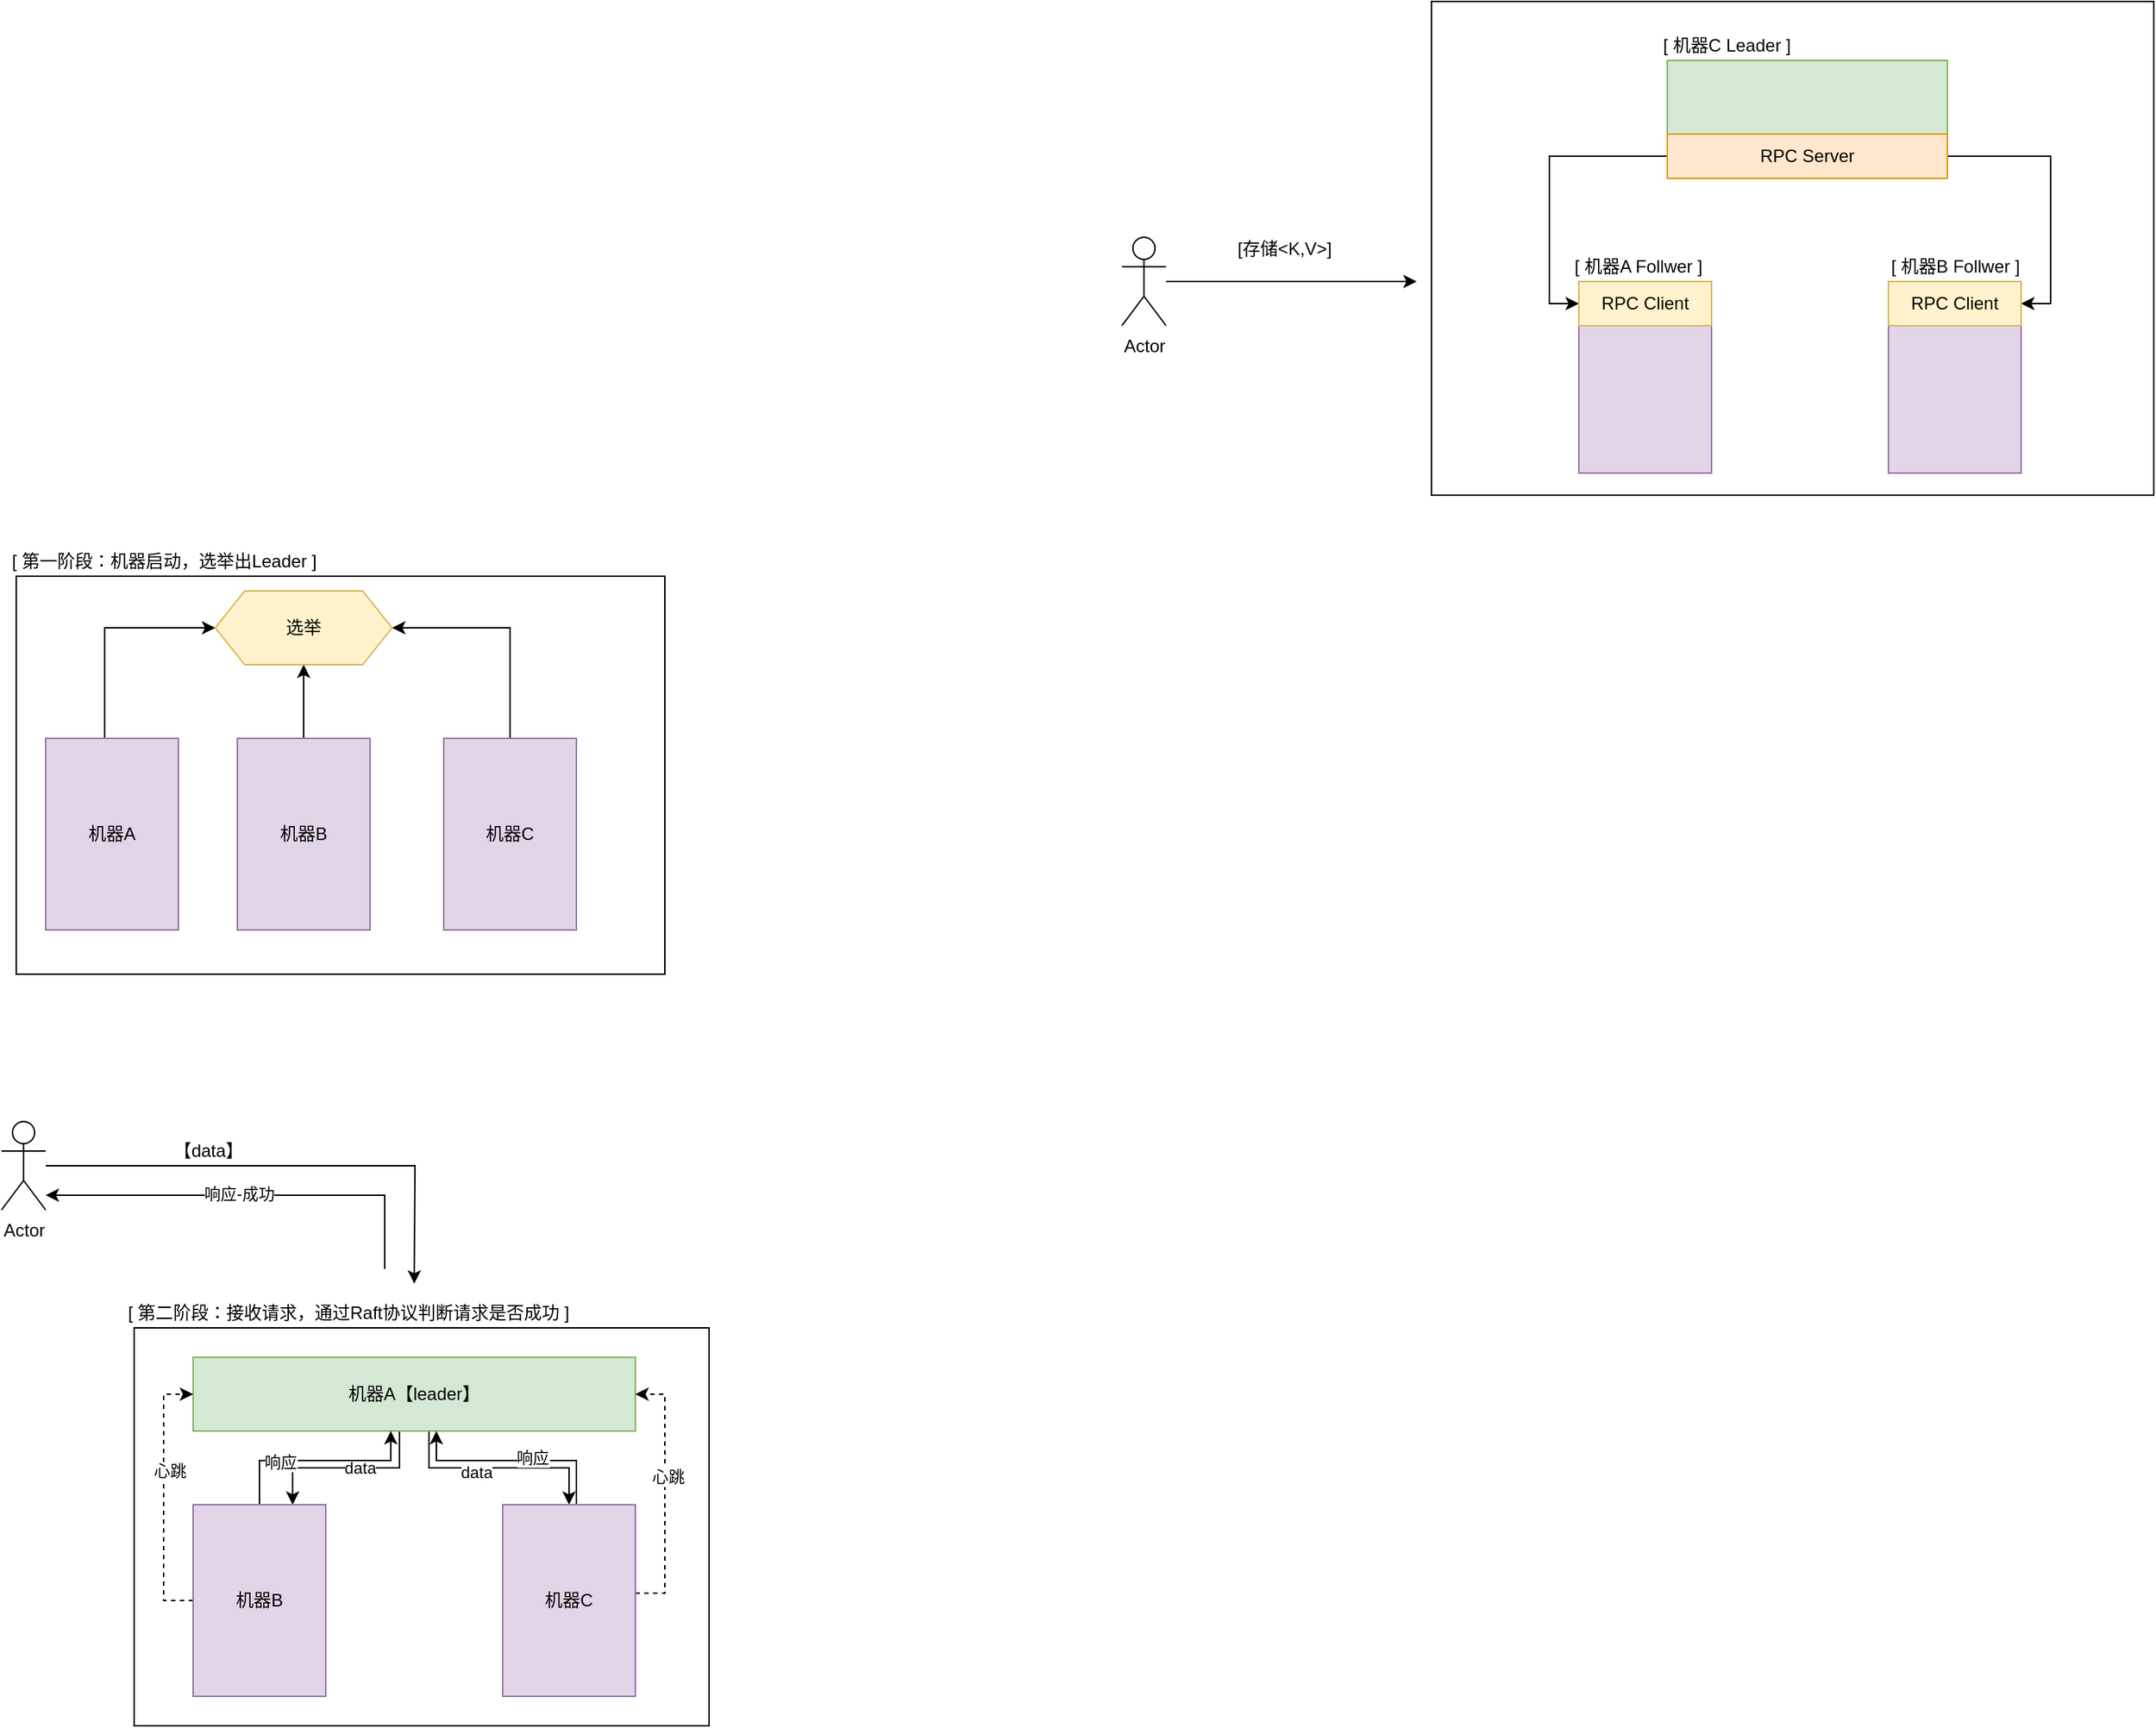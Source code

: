 <mxfile version="13.9.9" type="device"><diagram id="gsy1zugFSLHnaJautars" name="整体设计"><mxGraphModel dx="2249" dy="822" grid="1" gridSize="10" guides="1" tooltips="1" connect="1" arrows="1" fold="1" page="1" pageScale="1" pageWidth="827" pageHeight="1169" math="0" shadow="0"><root><mxCell id="0"/><mxCell id="1" parent="0"/><mxCell id="JlbXI1YWV6PHlo3t66gQ-23" style="edgeStyle=orthogonalEdgeStyle;rounded=0;orthogonalLoop=1;jettySize=auto;html=1;" parent="1" source="LaHv6G9qMAcgMCLgl_09-1" edge="1"><mxGeometry relative="1" as="geometry"><mxPoint x="-510" y="1120" as="targetPoint"/></mxGeometry></mxCell><mxCell id="LaHv6G9qMAcgMCLgl_09-1" value="Actor" style="shape=umlActor;verticalLabelPosition=bottom;verticalAlign=top;html=1;outlineConnect=0;" parent="1" vertex="1"><mxGeometry x="-790" y="1010" width="30" height="60" as="geometry"/></mxCell><mxCell id="LaHv6G9qMAcgMCLgl_09-2" value="" style="rounded=0;whiteSpace=wrap;html=1;" parent="1" vertex="1"><mxGeometry x="180" y="250" width="490" height="335" as="geometry"/></mxCell><mxCell id="LaHv6G9qMAcgMCLgl_09-5" value="" style="rounded=0;whiteSpace=wrap;html=1;fillColor=#e1d5e7;strokeColor=#9673a6;" parent="1" vertex="1"><mxGeometry x="280" y="440" width="90" height="130" as="geometry"/></mxCell><mxCell id="LaHv6G9qMAcgMCLgl_09-6" value="[ 机器A Follwer ]" style="text;html=1;align=center;verticalAlign=middle;resizable=0;points=[];autosize=1;" parent="1" vertex="1"><mxGeometry x="270" y="420" width="100" height="20" as="geometry"/></mxCell><mxCell id="LaHv6G9qMAcgMCLgl_09-7" value="" style="rounded=0;whiteSpace=wrap;html=1;fillColor=#e1d5e7;strokeColor=#9673a6;" parent="1" vertex="1"><mxGeometry x="490" y="440" width="90" height="130" as="geometry"/></mxCell><mxCell id="LaHv6G9qMAcgMCLgl_09-8" value="[ 机器B Follwer ]" style="text;html=1;align=center;verticalAlign=middle;resizable=0;points=[];autosize=1;" parent="1" vertex="1"><mxGeometry x="485" y="420" width="100" height="20" as="geometry"/></mxCell><mxCell id="LaHv6G9qMAcgMCLgl_09-11" value="" style="rounded=0;whiteSpace=wrap;html=1;fillColor=#d5e8d4;strokeColor=#82b366;" parent="1" vertex="1"><mxGeometry x="340" y="290" width="190" height="80" as="geometry"/></mxCell><mxCell id="LaHv6G9qMAcgMCLgl_09-12" value="[ 机器C Leader ]" style="text;html=1;align=center;verticalAlign=middle;resizable=0;points=[];autosize=1;" parent="1" vertex="1"><mxGeometry x="330" y="270" width="100" height="20" as="geometry"/></mxCell><mxCell id="LaHv6G9qMAcgMCLgl_09-16" style="edgeStyle=orthogonalEdgeStyle;rounded=0;orthogonalLoop=1;jettySize=auto;html=1;entryX=0;entryY=0.5;entryDx=0;entryDy=0;" parent="1" source="LaHv6G9qMAcgMCLgl_09-13" target="LaHv6G9qMAcgMCLgl_09-14" edge="1"><mxGeometry relative="1" as="geometry"><Array as="points"><mxPoint x="260" y="355"/><mxPoint x="260" y="455"/></Array></mxGeometry></mxCell><mxCell id="LaHv6G9qMAcgMCLgl_09-17" style="edgeStyle=orthogonalEdgeStyle;rounded=0;orthogonalLoop=1;jettySize=auto;html=1;entryX=1;entryY=0.5;entryDx=0;entryDy=0;" parent="1" source="LaHv6G9qMAcgMCLgl_09-13" target="LaHv6G9qMAcgMCLgl_09-15" edge="1"><mxGeometry relative="1" as="geometry"><Array as="points"><mxPoint x="600" y="355"/><mxPoint x="600" y="455"/></Array></mxGeometry></mxCell><mxCell id="LaHv6G9qMAcgMCLgl_09-13" value="RPC Server" style="rounded=0;whiteSpace=wrap;html=1;fillColor=#ffe6cc;strokeColor=#d79b00;" parent="1" vertex="1"><mxGeometry x="340" y="340" width="190" height="30" as="geometry"/></mxCell><mxCell id="LaHv6G9qMAcgMCLgl_09-14" value="RPC Client" style="rounded=0;whiteSpace=wrap;html=1;fillColor=#fff2cc;strokeColor=#d6b656;" parent="1" vertex="1"><mxGeometry x="280" y="440" width="90" height="30" as="geometry"/></mxCell><mxCell id="LaHv6G9qMAcgMCLgl_09-15" value="RPC Client" style="rounded=0;whiteSpace=wrap;html=1;fillColor=#fff2cc;strokeColor=#d6b656;" parent="1" vertex="1"><mxGeometry x="490" y="440" width="90" height="30" as="geometry"/></mxCell><mxCell id="LaHv6G9qMAcgMCLgl_09-18" value="[存储&amp;lt;K,V&amp;gt;]" style="text;html=1;align=center;verticalAlign=middle;resizable=0;points=[];autosize=1;" parent="1" vertex="1"><mxGeometry x="40" y="407.5" width="80" height="20" as="geometry"/></mxCell><mxCell id="JlbXI1YWV6PHlo3t66gQ-1" value="" style="rounded=0;whiteSpace=wrap;html=1;" parent="1" vertex="1"><mxGeometry x="-780" y="640" width="440" height="270" as="geometry"/></mxCell><mxCell id="JlbXI1YWV6PHlo3t66gQ-2" value="[ 第一阶段：机器启动，选举出Leader ]" style="text;html=1;align=center;verticalAlign=middle;resizable=0;points=[];autosize=1;" parent="1" vertex="1"><mxGeometry x="-790" y="620" width="220" height="20" as="geometry"/></mxCell><mxCell id="JlbXI1YWV6PHlo3t66gQ-9" style="edgeStyle=orthogonalEdgeStyle;rounded=0;orthogonalLoop=1;jettySize=auto;html=1;entryX=0;entryY=0.5;entryDx=0;entryDy=0;" parent="1" source="JlbXI1YWV6PHlo3t66gQ-3" target="JlbXI1YWV6PHlo3t66gQ-8" edge="1"><mxGeometry relative="1" as="geometry"><Array as="points"><mxPoint x="-720" y="675"/></Array></mxGeometry></mxCell><mxCell id="JlbXI1YWV6PHlo3t66gQ-3" value="机器A" style="rounded=0;whiteSpace=wrap;html=1;fillColor=#e1d5e7;strokeColor=#9673a6;" parent="1" vertex="1"><mxGeometry x="-760" y="750" width="90" height="130" as="geometry"/></mxCell><mxCell id="JlbXI1YWV6PHlo3t66gQ-10" style="edgeStyle=orthogonalEdgeStyle;rounded=0;orthogonalLoop=1;jettySize=auto;html=1;entryX=0.5;entryY=1;entryDx=0;entryDy=0;" parent="1" source="JlbXI1YWV6PHlo3t66gQ-4" target="JlbXI1YWV6PHlo3t66gQ-8" edge="1"><mxGeometry relative="1" as="geometry"/></mxCell><mxCell id="JlbXI1YWV6PHlo3t66gQ-4" value="机器B" style="rounded=0;whiteSpace=wrap;html=1;fillColor=#e1d5e7;strokeColor=#9673a6;" parent="1" vertex="1"><mxGeometry x="-630" y="750" width="90" height="130" as="geometry"/></mxCell><mxCell id="JlbXI1YWV6PHlo3t66gQ-11" style="edgeStyle=orthogonalEdgeStyle;rounded=0;orthogonalLoop=1;jettySize=auto;html=1;entryX=1;entryY=0.5;entryDx=0;entryDy=0;" parent="1" source="JlbXI1YWV6PHlo3t66gQ-5" target="JlbXI1YWV6PHlo3t66gQ-8" edge="1"><mxGeometry relative="1" as="geometry"><Array as="points"><mxPoint x="-445" y="675"/></Array></mxGeometry></mxCell><mxCell id="JlbXI1YWV6PHlo3t66gQ-5" value="机器C" style="rounded=0;whiteSpace=wrap;html=1;fillColor=#e1d5e7;strokeColor=#9673a6;" parent="1" vertex="1"><mxGeometry x="-490" y="750" width="90" height="130" as="geometry"/></mxCell><mxCell id="JlbXI1YWV6PHlo3t66gQ-8" value="选举" style="shape=hexagon;perimeter=hexagonPerimeter2;whiteSpace=wrap;html=1;fixedSize=1;fillColor=#fff2cc;strokeColor=#d6b656;" parent="1" vertex="1"><mxGeometry x="-645" y="650" width="120" height="50" as="geometry"/></mxCell><mxCell id="JlbXI1YWV6PHlo3t66gQ-12" value="" style="rounded=0;whiteSpace=wrap;html=1;" parent="1" vertex="1"><mxGeometry x="-700" y="1150" width="390" height="270" as="geometry"/></mxCell><mxCell id="JlbXI1YWV6PHlo3t66gQ-37" style="edgeStyle=orthogonalEdgeStyle;rounded=0;orthogonalLoop=1;jettySize=auto;html=1;" parent="1" target="LaHv6G9qMAcgMCLgl_09-1" edge="1"><mxGeometry relative="1" as="geometry"><mxPoint x="-530" y="1110" as="sourcePoint"/><Array as="points"><mxPoint x="-530" y="1060"/></Array></mxGeometry></mxCell><mxCell id="JlbXI1YWV6PHlo3t66gQ-38" value="响应-成功" style="edgeLabel;html=1;align=center;verticalAlign=middle;resizable=0;points=[];" parent="JlbXI1YWV6PHlo3t66gQ-37" vertex="1" connectable="0"><mxGeometry x="0.067" y="-1" relative="1" as="geometry"><mxPoint as="offset"/></mxGeometry></mxCell><mxCell id="JlbXI1YWV6PHlo3t66gQ-13" value="[ 第二阶段：接收请求，通过Raft协议判断请求是否成功 ]" style="text;html=1;align=center;verticalAlign=middle;resizable=0;points=[];autosize=1;" parent="1" vertex="1"><mxGeometry x="-710" y="1130" width="310" height="20" as="geometry"/></mxCell><mxCell id="JlbXI1YWV6PHlo3t66gQ-29" style="edgeStyle=orthogonalEdgeStyle;rounded=0;orthogonalLoop=1;jettySize=auto;html=1;entryX=0.75;entryY=0;entryDx=0;entryDy=0;" parent="1" source="JlbXI1YWV6PHlo3t66gQ-15" target="JlbXI1YWV6PHlo3t66gQ-17" edge="1"><mxGeometry relative="1" as="geometry"><Array as="points"><mxPoint x="-520" y="1245"/><mxPoint x="-592" y="1245"/></Array></mxGeometry></mxCell><mxCell id="JlbXI1YWV6PHlo3t66gQ-30" value="data" style="edgeLabel;html=1;align=center;verticalAlign=middle;resizable=0;points=[];" parent="JlbXI1YWV6PHlo3t66gQ-29" vertex="1" connectable="0"><mxGeometry x="-0.155" relative="1" as="geometry"><mxPoint as="offset"/></mxGeometry></mxCell><mxCell id="JlbXI1YWV6PHlo3t66gQ-31" style="edgeStyle=orthogonalEdgeStyle;rounded=0;orthogonalLoop=1;jettySize=auto;html=1;entryX=0.5;entryY=0;entryDx=0;entryDy=0;" parent="1" source="JlbXI1YWV6PHlo3t66gQ-15" target="JlbXI1YWV6PHlo3t66gQ-19" edge="1"><mxGeometry relative="1" as="geometry"><mxPoint x="-510" y="1245" as="sourcePoint"/><Array as="points"><mxPoint x="-500" y="1245"/><mxPoint x="-405" y="1245"/></Array></mxGeometry></mxCell><mxCell id="JlbXI1YWV6PHlo3t66gQ-32" value="data" style="edgeLabel;html=1;align=center;verticalAlign=middle;resizable=0;points=[];" parent="JlbXI1YWV6PHlo3t66gQ-31" vertex="1" connectable="0"><mxGeometry x="-0.213" y="-3" relative="1" as="geometry"><mxPoint as="offset"/></mxGeometry></mxCell><mxCell id="JlbXI1YWV6PHlo3t66gQ-15" value="机器A【leader】" style="rounded=0;whiteSpace=wrap;html=1;fillColor=#d5e8d4;strokeColor=#82b366;" parent="1" vertex="1"><mxGeometry x="-660" y="1170" width="300" height="50" as="geometry"/></mxCell><mxCell id="JlbXI1YWV6PHlo3t66gQ-25" style="edgeStyle=orthogonalEdgeStyle;rounded=0;orthogonalLoop=1;jettySize=auto;html=1;entryX=0;entryY=0.5;entryDx=0;entryDy=0;dashed=1;" parent="1" source="JlbXI1YWV6PHlo3t66gQ-17" target="JlbXI1YWV6PHlo3t66gQ-15" edge="1"><mxGeometry relative="1" as="geometry"><Array as="points"><mxPoint x="-680" y="1335"/><mxPoint x="-680" y="1195"/></Array></mxGeometry></mxCell><mxCell id="JlbXI1YWV6PHlo3t66gQ-26" value="心跳" style="edgeLabel;html=1;align=center;verticalAlign=middle;resizable=0;points=[];" parent="JlbXI1YWV6PHlo3t66gQ-25" vertex="1" connectable="0"><mxGeometry x="0.2" y="-4" relative="1" as="geometry"><mxPoint as="offset"/></mxGeometry></mxCell><mxCell id="JlbXI1YWV6PHlo3t66gQ-33" style="edgeStyle=orthogonalEdgeStyle;rounded=0;orthogonalLoop=1;jettySize=auto;html=1;entryX=0.447;entryY=1;entryDx=0;entryDy=0;entryPerimeter=0;" parent="1" source="JlbXI1YWV6PHlo3t66gQ-17" target="JlbXI1YWV6PHlo3t66gQ-15" edge="1"><mxGeometry relative="1" as="geometry"><Array as="points"><mxPoint x="-615" y="1240"/><mxPoint x="-526" y="1240"/></Array></mxGeometry></mxCell><mxCell id="JlbXI1YWV6PHlo3t66gQ-34" value="响应" style="edgeLabel;html=1;align=center;verticalAlign=middle;resizable=0;points=[];" parent="JlbXI1YWV6PHlo3t66gQ-33" vertex="1" connectable="0"><mxGeometry x="-0.367" y="-1" relative="1" as="geometry"><mxPoint as="offset"/></mxGeometry></mxCell><mxCell id="JlbXI1YWV6PHlo3t66gQ-17" value="机器B" style="rounded=0;whiteSpace=wrap;html=1;fillColor=#e1d5e7;strokeColor=#9673a6;" parent="1" vertex="1"><mxGeometry x="-660" y="1270" width="90" height="130" as="geometry"/></mxCell><mxCell id="JlbXI1YWV6PHlo3t66gQ-27" style="edgeStyle=orthogonalEdgeStyle;rounded=0;orthogonalLoop=1;jettySize=auto;html=1;entryX=1;entryY=0.5;entryDx=0;entryDy=0;dashed=1;" parent="1" source="JlbXI1YWV6PHlo3t66gQ-19" target="JlbXI1YWV6PHlo3t66gQ-15" edge="1"><mxGeometry relative="1" as="geometry"><Array as="points"><mxPoint x="-340" y="1330"/><mxPoint x="-340" y="1195"/></Array></mxGeometry></mxCell><mxCell id="JlbXI1YWV6PHlo3t66gQ-28" value="心跳" style="edgeLabel;html=1;align=center;verticalAlign=middle;resizable=0;points=[];" parent="JlbXI1YWV6PHlo3t66gQ-27" vertex="1" connectable="0"><mxGeometry x="0.131" y="-2" relative="1" as="geometry"><mxPoint as="offset"/></mxGeometry></mxCell><mxCell id="JlbXI1YWV6PHlo3t66gQ-35" style="edgeStyle=orthogonalEdgeStyle;rounded=0;orthogonalLoop=1;jettySize=auto;html=1;entryX=0.55;entryY=1;entryDx=0;entryDy=0;entryPerimeter=0;" parent="1" source="JlbXI1YWV6PHlo3t66gQ-19" target="JlbXI1YWV6PHlo3t66gQ-15" edge="1"><mxGeometry relative="1" as="geometry"><Array as="points"><mxPoint x="-400" y="1240"/><mxPoint x="-495" y="1240"/></Array></mxGeometry></mxCell><mxCell id="JlbXI1YWV6PHlo3t66gQ-36" value="响应" style="edgeLabel;html=1;align=center;verticalAlign=middle;resizable=0;points=[];" parent="JlbXI1YWV6PHlo3t66gQ-35" vertex="1" connectable="0"><mxGeometry x="-0.172" y="-2" relative="1" as="geometry"><mxPoint as="offset"/></mxGeometry></mxCell><mxCell id="JlbXI1YWV6PHlo3t66gQ-19" value="机器C" style="rounded=0;whiteSpace=wrap;html=1;fillColor=#e1d5e7;strokeColor=#9673a6;" parent="1" vertex="1"><mxGeometry x="-450" y="1270" width="90" height="130" as="geometry"/></mxCell><mxCell id="JlbXI1YWV6PHlo3t66gQ-22" style="edgeStyle=orthogonalEdgeStyle;rounded=0;orthogonalLoop=1;jettySize=auto;html=1;" parent="1" source="JlbXI1YWV6PHlo3t66gQ-21" edge="1"><mxGeometry relative="1" as="geometry"><mxPoint x="170" y="440" as="targetPoint"/></mxGeometry></mxCell><mxCell id="JlbXI1YWV6PHlo3t66gQ-21" value="Actor" style="shape=umlActor;verticalLabelPosition=bottom;verticalAlign=top;html=1;outlineConnect=0;" parent="1" vertex="1"><mxGeometry x="-30" y="410" width="30" height="60" as="geometry"/></mxCell><mxCell id="JlbXI1YWV6PHlo3t66gQ-24" value="【data】" style="text;html=1;align=center;verticalAlign=middle;resizable=0;points=[];autosize=1;" parent="1" vertex="1"><mxGeometry x="-680" y="1020" width="60" height="20" as="geometry"/></mxCell></root></mxGraphModel></diagram></mxfile>